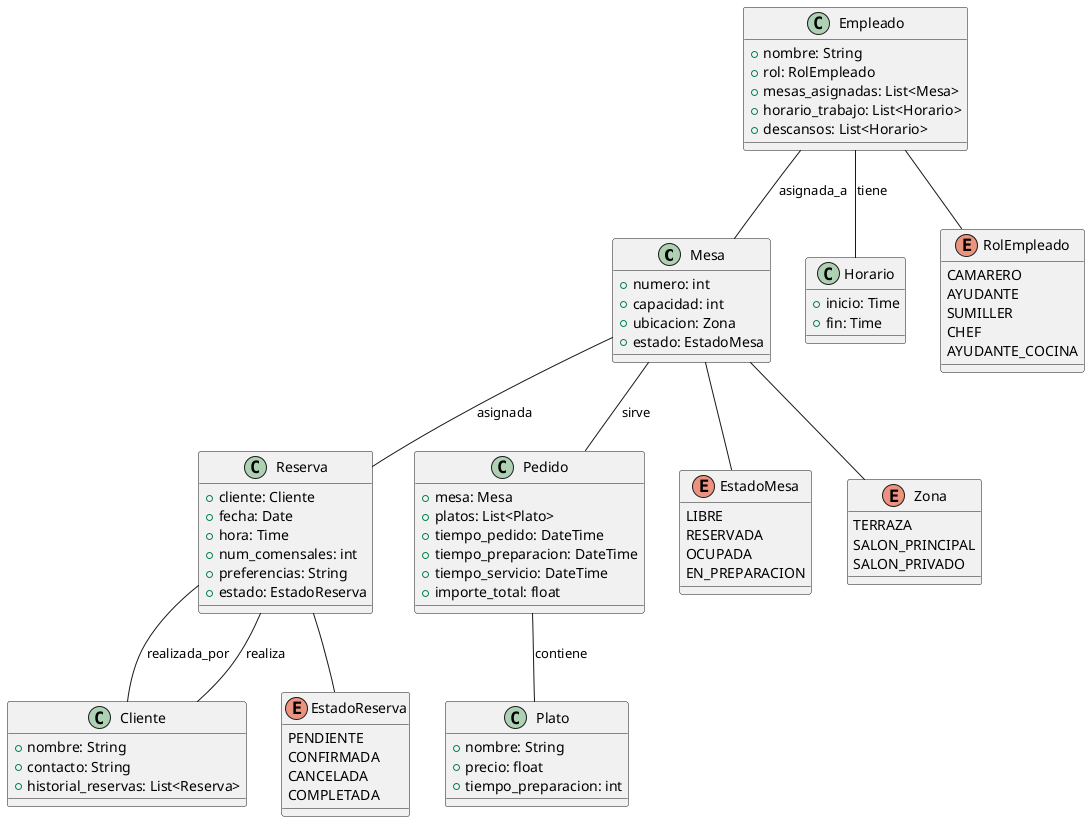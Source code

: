 @startuml

' Diagrama de Clases

class Mesa {
    +numero: int
    +capacidad: int
    +ubicacion: Zona
    +estado: EstadoMesa
}

class Reserva {
    +cliente: Cliente
    +fecha: Date
    +hora: Time
    +num_comensales: int
    +preferencias: String
    +estado: EstadoReserva
}

class Pedido {
    +mesa: Mesa
    +platos: List<Plato>
    +tiempo_pedido: DateTime
    +tiempo_preparacion: DateTime
    +tiempo_servicio: DateTime
    +importe_total: float
}

class Plato {
    +nombre: String
    +precio: float
    +tiempo_preparacion: int
}

class Empleado {
    +nombre: String
    +rol: RolEmpleado
    +mesas_asignadas: List<Mesa>
    +horario_trabajo: List<Horario>
    +descansos: List<Horario>
}

class Cliente {
    +nombre: String
    +contacto: String
    +historial_reservas: List<Reserva>
}

class Horario {
    +inicio: Time
    +fin: Time
}

enum EstadoMesa {
    LIBRE
    RESERVADA
    OCUPADA
    EN_PREPARACION
}

enum EstadoReserva {
    PENDIENTE
    CONFIRMADA
    CANCELADA
    COMPLETADA
}

enum RolEmpleado {
    CAMARERO
    AYUDANTE
    SUMILLER
    CHEF
    AYUDANTE_COCINA
}

enum Zona {
    TERRAZA
    SALON_PRINCIPAL
    SALON_PRIVADO
}

Mesa -- Reserva : asignada
Mesa -- Pedido : sirve
Reserva -- Cliente : realizada_por
Pedido -- Plato : contiene
Empleado -- Mesa : asignada_a
Cliente -- Reserva : realiza
Empleado -- Horario : tiene
Mesa -- EstadoMesa
Reserva -- EstadoReserva
Empleado -- RolEmpleado
Mesa -- Zona

@enduml